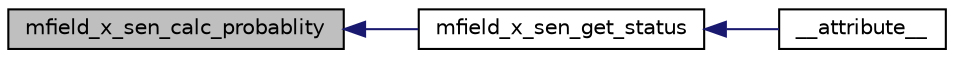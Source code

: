 digraph "mfield_x_sen_calc_probablity"
{
 // INTERACTIVE_SVG=YES
  edge [fontname="Helvetica",fontsize="10",labelfontname="Helvetica",labelfontsize="10"];
  node [fontname="Helvetica",fontsize="10",shape=record];
  rankdir="LR";
  Node1 [label="mfield_x_sen_calc_probablity",height=0.2,width=0.4,color="black", fillcolor="grey75", style="filled", fontcolor="black"];
  Node1 -> Node2 [dir="back",color="midnightblue",fontsize="10",style="solid",fontname="Helvetica"];
  Node2 [label="mfield_x_sen_get_status",height=0.2,width=0.4,color="black", fillcolor="white", style="filled",URL="$d3/dea/a00046.html#a3a46d0e69b27b3566e6d8465cf7a8b0a",tooltip="Supervise the status of the mfield_x sensor. "];
  Node2 -> Node3 [dir="back",color="midnightblue",fontsize="10",style="solid",fontname="Helvetica"];
  Node3 [label="__attribute__",height=0.2,width=0.4,color="black", fillcolor="white", style="filled",URL="$d4/d8c/a00035.html#a2068c3c2584547dbc1c8b9bca2d55b18",tooltip="Fast timer interrupt to scan sensor element analog values. "];
}
